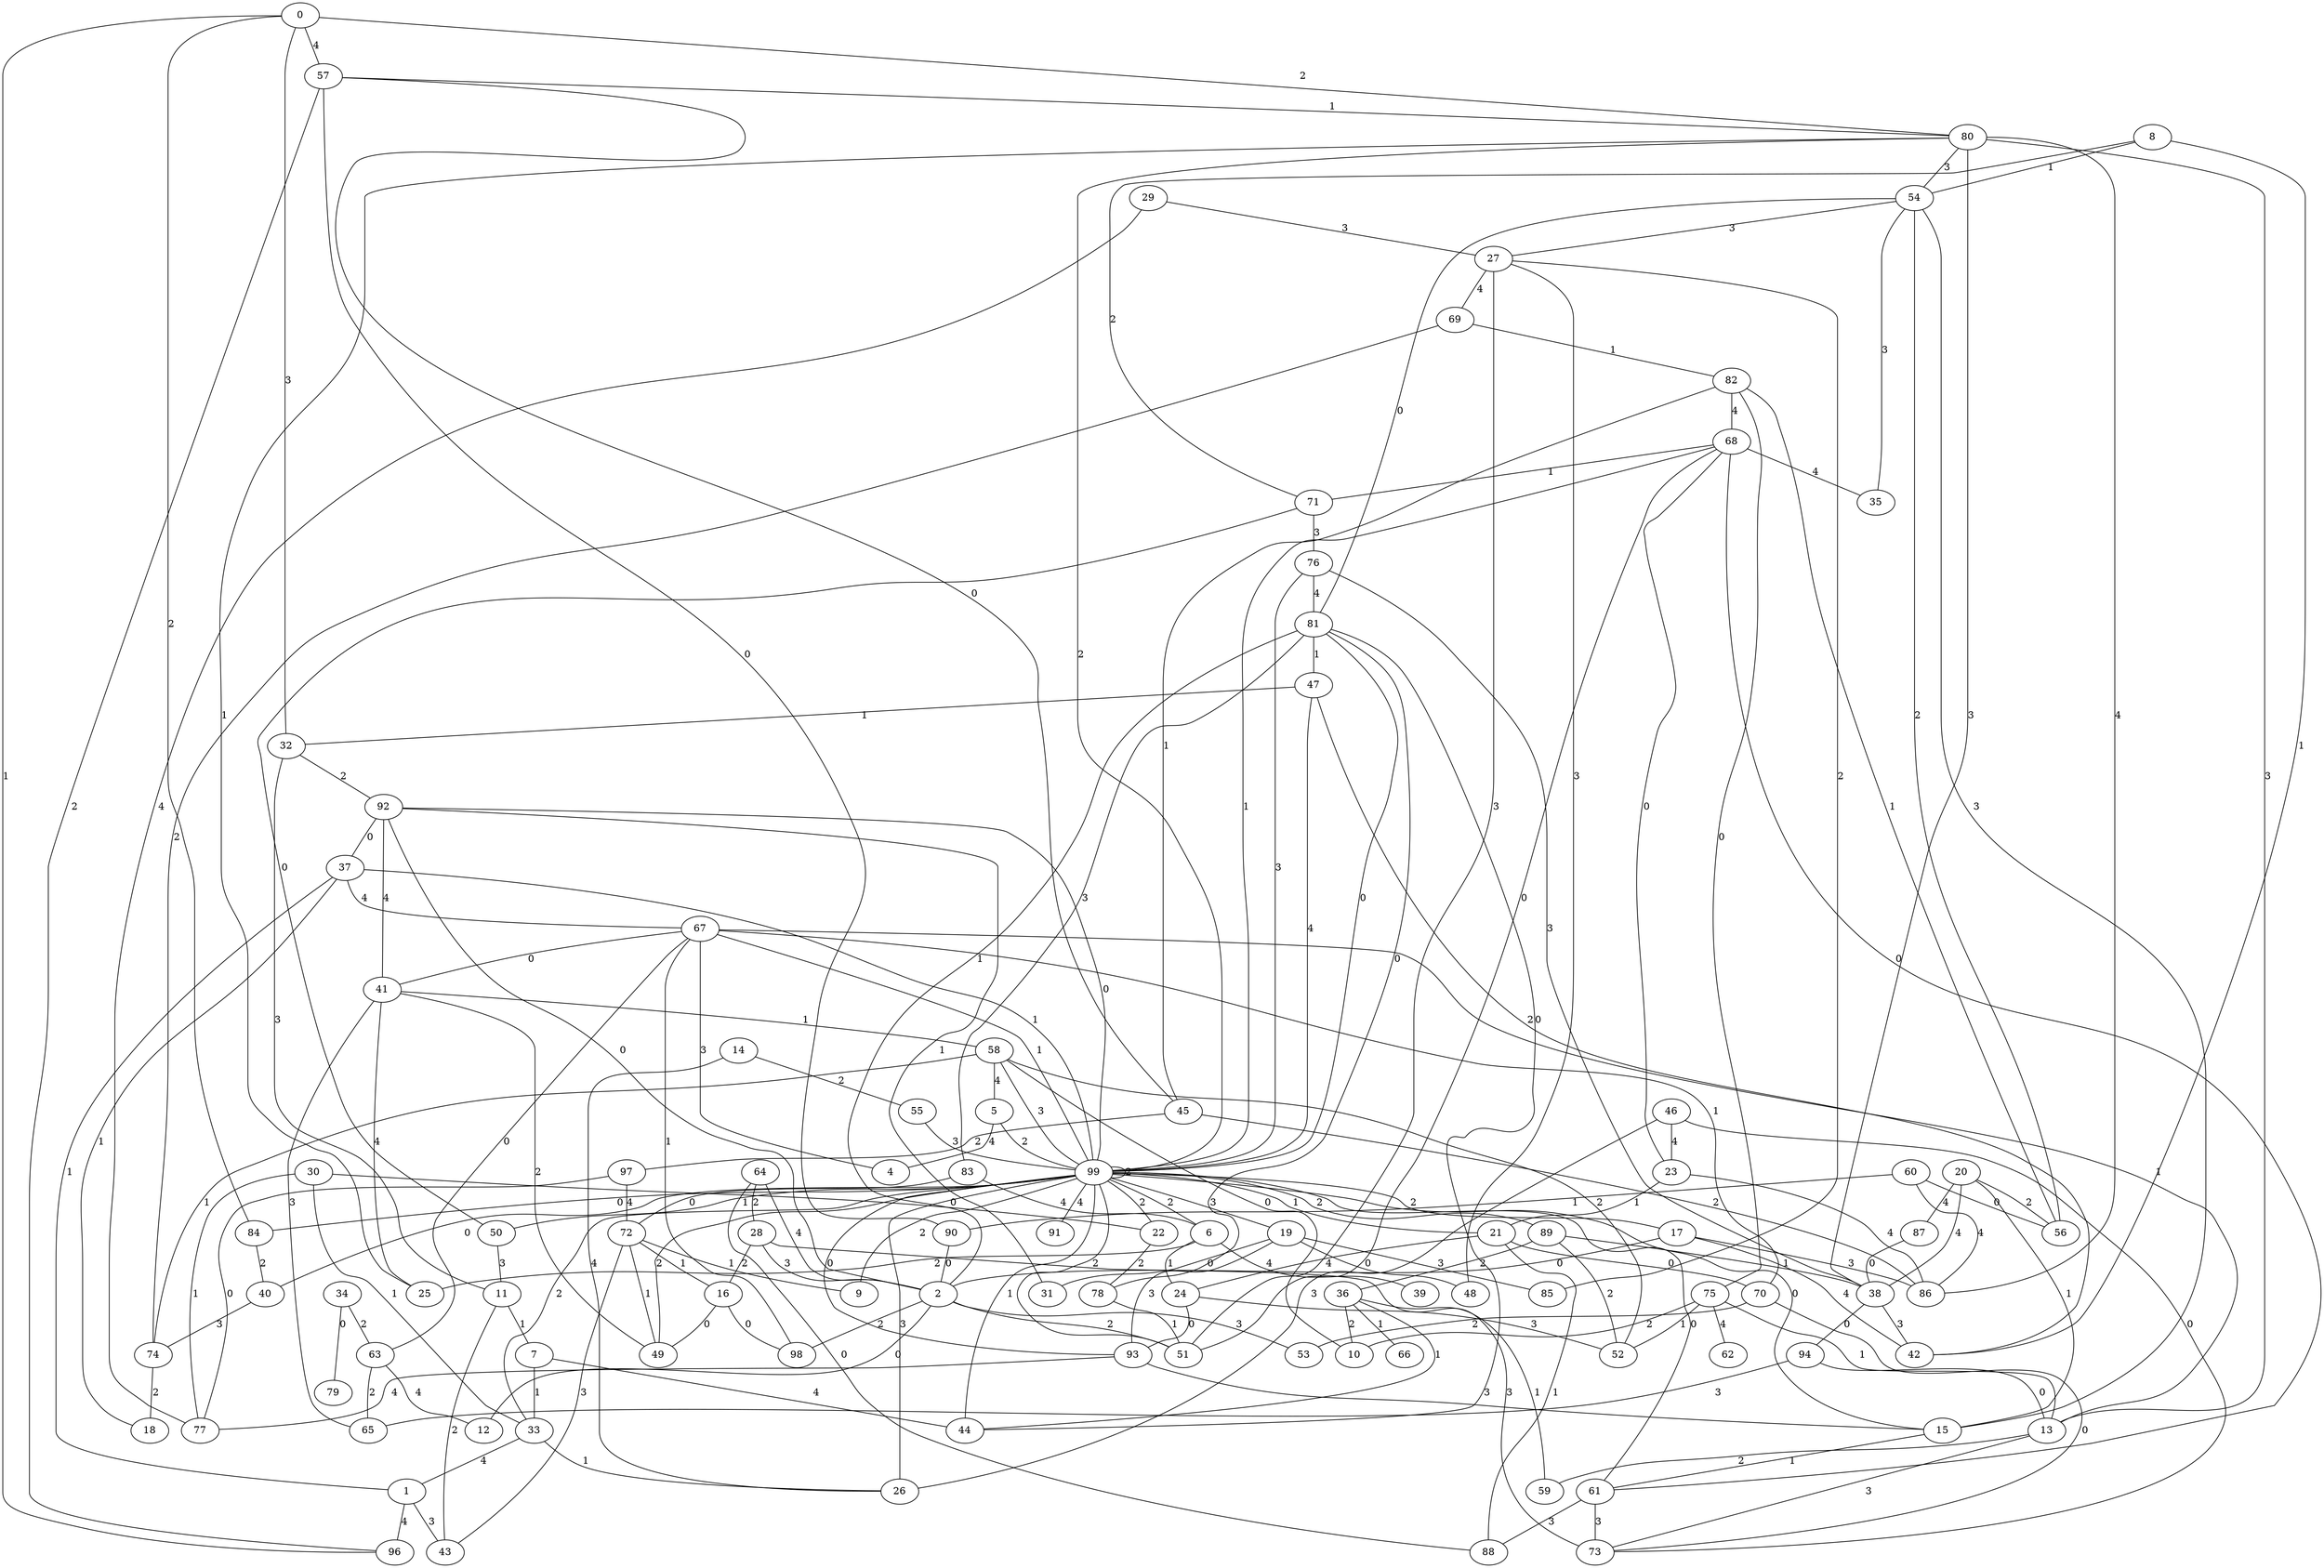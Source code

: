graph {
0 -- 96[label="1"weight="1"];
0 -- 57[label="4"weight="4"];
0 -- 80[label="2"weight="2"];
0 -- 84[label="2"weight="2"];
1 -- 96[label="4"weight="4"];
1 -- 43[label="3"weight="3"];
2 -- 98[label="2"weight="2"];
2 -- 12[label="0"weight="0"];
2 -- 53[label="3"weight="3"];
2 -- 51[label="2"weight="2"];
4 -- 67[label="3"weight="3"];
5 -- 99[label="2"weight="2"];
5 -- 4[label="4"weight="4"];
6 -- 25[label="2"weight="2"];
6 -- 39[label="4"weight="4"];
6 -- 24[label="1"weight="1"];
7 -- 33[label="1"weight="1"];
7 -- 44[label="4"weight="4"];
8 -- 71[label="2"weight="2"];
8 -- 42[label="1"weight="1"];
8 -- 54[label="1"weight="1"];
11 -- 32[label="3"weight="3"];
11 -- 7[label="1"weight="1"];
11 -- 43[label="2"weight="2"];
13 -- 59[label="2"weight="2"];
13 -- 73[label="3"weight="3"];
13 -- 80[label="3"weight="3"];
14 -- 55[label="2"weight="2"];
14 -- 26[label="4"weight="4"];
15 -- 54[label="3"weight="3"];
15 -- 61[label="1"weight="1"];
16 -- 49[label="0"weight="0"];
16 -- 98[label="0"weight="0"];
17 -- 86[label="3"weight="3"];
17 -- 42[label="4"weight="4"];
17 -- 2[label="0"weight="0"];
19 -- 85[label="3"weight="3"];
19 -- 48[label="0"weight="0"];
19 -- 31[label="0"weight="0"];
19 -- 93[label="3"weight="3"];
20 -- 87[label="4"weight="4"];
20 -- 15[label="1"weight="1"];
20 -- 56[label="2"weight="2"];
20 -- 38[label="4"weight="4"];
21 -- 88[label="1"weight="1"];
21 -- 24[label="4"weight="4"];
21 -- 70[label="0"weight="0"];
22 -- 78[label="2"weight="2"];
23 -- 86[label="4"weight="4"];
23 -- 21[label="1"weight="1"];
24 -- 52[label="3"weight="3"];
24 -- 93[label="0"weight="0"];
25 -- 80[label="1"weight="1"];
27 -- 85[label="2"weight="2"];
27 -- 48[label="3"weight="3"];
27 -- 69[label="4"weight="4"];
27 -- 51[label="3"weight="3"];
28 -- 73[label="3"weight="3"];
28 -- 2[label="3"weight="3"];
28 -- 16[label="2"weight="2"];
29 -- 27[label="3"weight="3"];
29 -- 77[label="4"weight="4"];
30 -- 77[label="1"weight="1"];
30 -- 22[label="0"weight="0"];
30 -- 33[label="1"weight="1"];
32 -- 92[label="2"weight="2"];
32 -- 0[label="3"weight="3"];
33 -- 26[label="1"weight="1"];
33 -- 1[label="4"weight="4"];
34 -- 79[label="0"weight="0"];
34 -- 63[label="2"weight="2"];
36 -- 66[label="1"weight="1"];
36 -- 10[label="2"weight="2"];
36 -- 59[label="1"weight="1"];
36 -- 44[label="1"weight="1"];
37 -- 18[label="1"weight="1"];
37 -- 1[label="1"weight="1"];
37 -- 67[label="4"weight="4"];
38 -- 80[label="3"weight="3"];
38 -- 76[label="3"weight="3"];
38 -- 42[label="3"weight="3"];
38 -- 94[label="0"weight="0"];
40 -- 74[label="3"weight="3"];
41 -- 65[label="3"weight="3"];
41 -- 25[label="4"weight="4"];
41 -- 49[label="2"weight="2"];
41 -- 58[label="1"weight="1"];
42 -- 47[label="2"weight="2"];
44 -- 81[label="0"weight="0"];
45 -- 97[label="2"weight="2"];
45 -- 57[label="0"weight="0"];
45 -- 86[label="2"weight="2"];
46 -- 23[label="4"weight="4"];
46 -- 26[label="3"weight="3"];
46 -- 73[label="0"weight="0"];
47 -- 32[label="1"weight="1"];
50 -- 11[label="3"weight="3"];
50 -- 71[label="0"weight="0"];
54 -- 81[label="0"weight="0"];
54 -- 27[label="3"weight="3"];
54 -- 35[label="3"weight="3"];
55 -- 99[label="3"weight="3"];
56 -- 54[label="2"weight="2"];
57 -- 80[label="1"weight="1"];
57 -- 96[label="2"weight="2"];
57 -- 90[label="0"weight="0"];
58 -- 52[label="2"weight="2"];
58 -- 10[label="0"weight="0"];
58 -- 5[label="4"weight="4"];
60 -- 56[label="0"weight="0"];
60 -- 90[label="1"weight="1"];
60 -- 86[label="4"weight="4"];
61 -- 73[label="3"weight="3"];
61 -- 68[label="0"weight="0"];
61 -- 88[label="3"weight="3"];
63 -- 65[label="2"weight="2"];
63 -- 12[label="4"weight="4"];
64 -- 2[label="4"weight="4"];
64 -- 88[label="0"weight="0"];
64 -- 28[label="2"weight="2"];
67 -- 63[label="0"weight="0"];
67 -- 41[label="0"weight="0"];
67 -- 13[label="1"weight="1"];
67 -- 98[label="1"weight="1"];
68 -- 71[label="1"weight="1"];
68 -- 51[label="0"weight="0"];
68 -- 35[label="4"weight="4"];
68 -- 23[label="0"weight="0"];
69 -- 82[label="1"weight="1"];
70 -- 73[label="0"weight="0"];
70 -- 67[label="1"weight="1"];
70 -- 53[label="2"weight="2"];
71 -- 76[label="3"weight="3"];
72 -- 43[label="3"weight="3"];
72 -- 16[label="1"weight="1"];
72 -- 49[label="1"weight="1"];
72 -- 9[label="1"weight="1"];
74 -- 69[label="2"weight="2"];
74 -- 58[label="1"weight="1"];
74 -- 18[label="2"weight="2"];
75 -- 10[label="2"weight="2"];
75 -- 52[label="1"weight="1"];
75 -- 13[label="1"weight="1"];
75 -- 62[label="4"weight="4"];
76 -- 81[label="4"weight="4"];
78 -- 81[label="0"weight="0"];
78 -- 51[label="1"weight="1"];
80 -- 54[label="3"weight="3"];
81 -- 83[label="3"weight="3"];
81 -- 47[label="1"weight="1"];
81 -- 2[label="1"weight="1"];
82 -- 68[label="4"weight="4"];
82 -- 56[label="1"weight="1"];
82 -- 45[label="1"weight="1"];
82 -- 75[label="0"weight="0"];
83 -- 72[label="0"weight="0"];
83 -- 6[label="4"weight="4"];
84 -- 40[label="2"weight="2"];
86 -- 80[label="4"weight="4"];
87 -- 38[label="0"weight="0"];
89 -- 38[label="1"weight="1"];
89 -- 52[label="2"weight="2"];
89 -- 36[label="2"weight="2"];
90 -- 2[label="0"weight="0"];
92 -- 2[label="0"weight="0"];
92 -- 31[label="1"weight="1"];
92 -- 41[label="4"weight="4"];
92 -- 37[label="0"weight="0"];
93 -- 77[label="4"weight="4"];
93 -- 15[label="3"weight="3"];
94 -- 13[label="0"weight="0"];
94 -- 65[label="3"weight="3"];
97 -- 72[label="4"weight="4"];
97 -- 77[label="0"weight="0"];
99 -- 37[label="1"weight="1"];
99 -- 93[label="0"weight="0"];
99 -- 67[label="1"weight="1"];
99 -- 99[label="2"weight="2"];
99 -- 26[label="3"weight="3"];
99 -- 33[label="2"weight="2"];
99 -- 76[label="3"weight="3"];
99 -- 92[label="0"weight="0"];
99 -- 47[label="4"weight="4"];
99 -- 61[label="0"weight="0"];
99 -- 6[label="2"weight="2"];
99 -- 44[label="1"weight="1"];
99 -- 21[label="1"weight="1"];
99 -- 68[label="1"weight="1"];
99 -- 17[label="2"weight="2"];
99 -- 49[label="2"weight="2"];
99 -- 40[label="0"weight="0"];
99 -- 9[label="2"weight="2"];
99 -- 15[label="0"weight="0"];
99 -- 84[label="0"weight="0"];
99 -- 50[label="1"weight="1"];
99 -- 81[label="0"weight="0"];
99 -- 80[label="2"weight="2"];
99 -- 58[label="3"weight="3"];
99 -- 91[label="4"weight="4"];
99 -- 89[label="2"weight="2"];
99 -- 19[label="3"weight="3"];
99 -- 22[label="2"weight="2"];
99 -- 51[label="2"weight="2"];
}